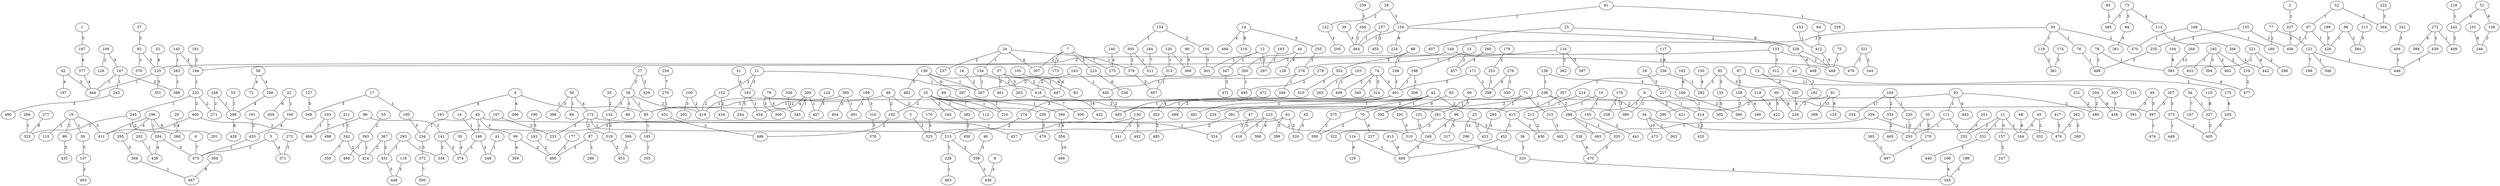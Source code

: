 graph MST {
    "1";
    "2";
    "3";
    "4";
    "5";
    "6";
    "7";
    "8";
    "9";
    "10";
    "11";
    "12";
    "13";
    "14";
    "15";
    "16";
    "17";
    "18";
    "19";
    "20";
    "21";
    "22";
    "23";
    "24";
    "25";
    "26";
    "27";
    "28";
    "29";
    "30";
    "31";
    "32";
    "33";
    "34";
    "35";
    "36";
    "37";
    "38";
    "39";
    "40";
    "41";
    "42";
    "43";
    "44";
    "45";
    "46";
    "47";
    "48";
    "49";
    "50";
    "51";
    "52";
    "53";
    "54";
    "55";
    "56";
    "57";
    "58";
    "59";
    "60";
    "61";
    "62";
    "63";
    "64";
    "65";
    "66";
    "67";
    "68";
    "69";
    "70";
    "71";
    "72";
    "73";
    "74";
    "75";
    "76";
    "77";
    "78";
    "79";
    "80";
    "81";
    "82";
    "83";
    "84";
    "85";
    "86";
    "87";
    "88";
    "89";
    "90";
    "91";
    "92";
    "93";
    "94";
    "95";
    "96";
    "97";
    "98";
    "99";
    "100";
    "101";
    "102";
    "103";
    "104";
    "105";
    "106";
    "107";
    "108";
    "109";
    "110";
    "111";
    "112";
    "113";
    "114";
    "115";
    "116";
    "117";
    "118";
    "119";
    "120";
    "121";
    "122";
    "123";
    "124";
    "125";
    "126";
    "127";
    "128";
    "129";
    "130";
    "131";
    "132";
    "133";
    "134";
    "135";
    "136";
    "137";
    "138";
    "139";
    "140";
    "141";
    "142";
    "143";
    "144";
    "145";
    "146";
    "147";
    "148";
    "149";
    "150";
    "151";
    "152";
    "153";
    "154";
    "155";
    "156";
    "157";
    "158";
    "159";
    "160";
    "161";
    "162";
    "163";
    "164";
    "165";
    "166";
    "167";
    "168";
    "169";
    "170";
    "171";
    "172";
    "173";
    "174";
    "175";
    "176";
    "177";
    "178";
    "179";
    "180";
    "181";
    "182";
    "183";
    "184";
    "185";
    "186";
    "187";
    "188";
    "189";
    "190";
    "191";
    "192";
    "193";
    "194";
    "195";
    "196";
    "197";
    "198";
    "199";
    "200";
    "201";
    "202";
    "203";
    "204";
    "205";
    "206";
    "207";
    "208";
    "209";
    "210";
    "211";
    "212";
    "213";
    "214";
    "215";
    "216";
    "217";
    "218";
    "219";
    "220";
    "221";
    "222";
    "223";
    "224";
    "225";
    "226";
    "227";
    "228";
    "229";
    "230";
    "231";
    "232";
    "233";
    "234";
    "235";
    "236";
    "237";
    "238";
    "239";
    "240";
    "241";
    "242";
    "243";
    "244";
    "245";
    "246";
    "247";
    "248";
    "249";
    "250";
    "251";
    "252";
    "253";
    "254";
    "255";
    "256";
    "257";
    "258";
    "259";
    "260";
    "261";
    "262";
    "263";
    "264";
    "265";
    "266";
    "267";
    "268";
    "269";
    "270";
    "271";
    "272";
    "273";
    "274";
    "275";
    "276";
    "277";
    "278";
    "279";
    "280";
    "281";
    "282";
    "283";
    "284";
    "285";
    "286";
    "287";
    "288";
    "289";
    "290";
    "291";
    "292";
    "293";
    "294";
    "295";
    "296";
    "297";
    "298";
    "299";
    "300";
    "301";
    "302";
    "303";
    "304";
    "305";
    "306";
    "307";
    "308";
    "309";
    "310";
    "311";
    "312";
    "313";
    "314";
    "315";
    "316";
    "317";
    "318";
    "319";
    "320";
    "321";
    "322";
    "323";
    "324";
    "325";
    "326";
    "327";
    "328";
    "329";
    "330";
    "331";
    "332";
    "333";
    "334";
    "335";
    "336";
    "337";
    "338";
    "339";
    "340";
    "341";
    "342";
    "343";
    "344";
    "345";
    "346";
    "347";
    "348";
    "349";
    "350";
    "351";
    "352";
    "353";
    "354";
    "355";
    "356";
    "357";
    "358";
    "359";
    "360";
    "361";
    "362";
    "363";
    "364";
    "365";
    "366";
    "367";
    "368";
    "369";
    "370";
    "371";
    "372";
    "373";
    "374";
    "375";
    "376";
    "377";
    "378";
    "379";
    "380";
    "381";
    "382";
    "383";
    "384";
    "385";
    "386";
    "387";
    "388";
    "389";
    "390";
    "391";
    "392";
    "393";
    "394";
    "395";
    "396";
    "397";
    "398";
    "399";
    "400";
    "401";
    "402";
    "403";
    "404";
    "405";
    "406";
    "407";
    "408";
    "409";
    "410";
    "411";
    "412";
    "413";
    "414";
    "415";
    "416";
    "417";
    "418";
    "419";
    "420";
    "421";
    "422";
    "423";
    "424";
    "425";
    "426";
    "427";
    "428";
    "429";
    "430";
    "431";
    "432";
    "433";
    "434";
    "435";
    "436";
    "437";
    "438";
    "439";
    "440";
    "441";
    "442";
    "443";
    "444";
    "445";
    "446";
    "447";
    "448";
    "449";
    "450";
    "451";
    "452";
    "453";
    "454";
    "455";
    "456";
    "457";
    "458";
    "459";
    "460";
    "461";
    "462";
    "463";
    "464";
    "465";
    "466";
    "467";
    "468";
    "469";
    "470";
    "471";
    "472";
    "473";
    "474";
    "475";
    "476";
    "477";
    "478";
    "479";
    "480";
    "481";
    "482";
    "483";
    "484";
    "485";
    "486";
    "487";
    "488";
    "489";
    "490";
    "491";
    "492";
    "493";
    "494";
    "495";
    "496";
    "497";
    "498";
    "499";
    "500";
    "2" -- "337" [label="1"];
    "4" -- "95" [label="1"];
    "5" -- "475" [label="1"];
    "9" -- "288" [label="1"];
    "9" -- "414" [label="1"];
    "10" -- "165" [label="1"];
    "10" -- "212" [label="1"];
    "11" -- "144" [label="1"];
    "11" -- "331" [label="1"];
    "12" -- "301" [label="1"];
    "12" -- "347" [label="1"];
    "15" -- "198" [label="1"];
    "16" -- "146" [label="1"];
    "17" -- "195" [label="1"];
    "19" -- "59" [label="1"];
    "19" -- "115" [label="1"];
    "21" -- "267" [label="1"];
    "22" -- "160" [label="1"];
    "24" -- "134" [label="1"];
    "24" -- "379" [label="1"];
    "25" -- "407" [label="1"];
    "33" -- "210" [label="1"];
    "33" -- "269" [label="1"];
    "33" -- "382" [label="1"];
    "34" -- "363" [label="1"];
    "35" -- "250" [label="1"];
    "36" -- "320" [label="1"];
    "37" -- "447" [label="1"];
    "38" -- "95" [label="1"];
    "40" -- "146" [label="1"];
    "40" -- "234" [label="1"];
    "40" -- "437" [label="1"];
    "41" -- "248" [label="1"];
    "42" -- "95" [label="1"];
    "42" -- "229" [label="1"];
    "42" -- "392" [label="1"];
    "42" -- "481" [label="1"];
    "44" -- "300" [label="1"];
    "48" -- "95" [label="1"];
    "50" -- "76" [label="1"];
    "50" -- "119" [label="1"];
    "52" -- "67" [label="1"];
    "53" -- "208" [label="1"];
    "54" -- "327" [label="1"];
    "56" -- "84" [label="1"];
    "67" -- "426" [label="1"];
    "67" -- "456" [label="1"];
    "71" -- "285" [label="1"];
    "71" -- "315" [label="1"];
    "71" -- "392" [label="1"];
    "75" -- "468" [label="1"];
    "76" -- "488" [label="1"];
    "77" -- "180" [label="1"];
    "78" -- "383" [label="1"];
    "81" -- "159" [label="1"];
    "81" -- "329" [label="1"];
    "85" -- "385" [label="1"];
    "86" -- "141" [label="1"];
    "86" -- "484" [label="1"];
    "87" -- "289" [label="1"];
    "87" -- "460" [label="1"];
    "92" -- "111" [label="1"];
    "93" -- "282" [label="1"];
    "95" -- "185" [label="1"];
    "98" -- "426" [label="1"];
    "103" -- "265" [label="1"];
    "103" -- "499" [label="1"];
    "108" -- "401" [label="1"];
    "111" -- "250" [label="1"];
    "116" -- "278" [label="1"];
    "120" -- "313" [label="1"];
    "121" -- "346" [label="1"];
    "130" -- "341" [label="1"];
    "133" -- "225" [label="1"];
    "134" -- "267" [label="1"];
    "138" -- "238" [label="1"];
    "139" -- "267" [label="1"];
    "143" -- "445" [label="1"];
    "145" -- "283" [label="1"];
    "146" -- "374" [label="1"];
    "147" -- "243" [label="1"];
    "147" -- "444" [label="1"];
    "148" -- "208" [label="1"];
    "153" -- "412" [label="1"];
    "154" -- "305" [label="1"];
    "159" -- "464" [label="1"];
    "163" -- "297" [label="1"];
    "164" -- "220" [label="1"];
    "168" -- "180" [label="1"];
    "168" -- "370" [label="1"];
    "172" -- "215" [label="1"];
    "172" -- "324" [label="1"];
    "176" -- "258" [label="1"];
    "183" -- "454" [label="1"];
    "185" -- "355" [label="1"];
    "186" -- "345" [label="1"];
    "192" -- "433" [label="1"];
    "194" -- "232" [label="1"];
    "196" -- "284" [label="1"];
    "198" -- "308" [label="1"];
    "198" -- "401" [label="1"];
    "199" -- "491" [label="1"];
    "202" -- "438" [label="1"];
    "203" -- "484" [label="1"];
    "209" -- "343" [label="1"];
    "209" -- "427" [label="1"];
    "211" -- "342" [label="1"];
    "214" -- "230" [label="1"];
    "215" -- "228" [label="1"];
    "216" -- "242" [label="1"];
    "217" -- "414" [label="1"];
    "221" -- "383" [label="1"];
    "225" -- "444" [label="1"];
    "228" -- "463" [label="1"];
    "232" -- "245" [label="1"];
    "238" -- "397" [label="1"];
    "239" -- "356" [label="1"];
    "245" -- "323" [label="1"];
    "253" -- "298" [label="1"];
    "256" -- "282" [label="1"];
    "256" -- "357" [label="1"];
    "257" -- "464" [label="1"];
    "264" -- "323" [label="1"];
    "270" -- "451" [label="1"];
    "272" -- "409" [label="1"];
    "272" -- "439" [label="1"];
    "276" -- "330" [label="1"];
    "278" -- "348" [label="1"];
    "283" -- "388" [label="1"];
    "288" -- "335" [label="1"];
    "288" -- "493" [label="1"];
    "293" -- "334" [label="1"];
    "293" -- "431" [label="1"];
    "300" -- "495" [label="1"];
    "303" -- "458" [label="1"];
    "305" -- "311" [label="1"];
    "310" -- "320" [label="1"];
    "313" -- "487" [label="1"];
    "328" -- "468" [label="1"];
    "339" -- "476" [label="1"];
    "339" -- "493" [label="1"];
    "357" -- "415" [label="1"];
    "365" -- "497" [label="1"];
    "369" -- "467" [label="1"];
    "373" -- "449" [label="1"];
    "393" -- "424" [label="1"];
    "393" -- "466" [label="1"];
    "395" -- "419" [label="1"];
    "395" -- "491" [label="1"];
    "397" -- "474" [label="1"];
    "401" -- "483" [label="1"];
    "406" -- "446" [label="1"];
    "420" -- "475" [label="1"];
    "439" -- "446" [label="1"];
    "472" -- "483" [label="1"];
    "3" -- "325" [label="2"];
    "7" -- "173" [label="2"];
    "7" -- "307" [label="2"];
    "9" -- "380" [label="2"];
    "9" -- "421" [label="2"];
    "11" -- "252" [label="2"];
    "12" -- "297" [label="2"];
    "13" -- "182" [label="2"];
    "15" -- "457" [label="2"];
    "18" -- "267" [label="2"];
    "19" -- "89" [label="2"];
    "20" -- "132" [label="2"];
    "21" -- "152" [label="2"];
    "23" -- "423" [label="2"];
    "24" -- "237" [label="2"];
    "26" -- "122" [label="2"];
    "27" -- "38" [label="2"];
    "27" -- "429" [label="2"];
    "33" -- "142" [label="2"];
    "33" -- "281" [label="2"];
    "34" -- "250" [label="2"];
    "35" -- "178" [label="2"];
    "38" -- "419" [label="2"];
    "42" -- "375" [label="2"];
    "42" -- "415" [label="2"];
    "43" -- "175" [label="2"];
    "45" -- "332" [label="2"];
    "48" -- "142" [label="2"];
    "48" -- "230" [label="2"];
    "50" -- "149" [label="2"];
    "50" -- "370" [label="2"];
    "52" -- "364" [label="2"];
    "55" -- "393" [label="2"];
    "61" -- "326" [label="2"];
    "69" -- "210" [label="2"];
    "70" -- "390" [label="2"];
    "73" -- "385" [label="2"];
    "74" -- "401" [label="2"];
    "74" -- "499" [label="2"];
    "77" -- "121" [label="2"];
    "88" -- "108" [label="2"];
    "91" -- "226" [label="2"];
    "92" -- "290" [label="2"];
    "92" -- "480" [label="2"];
    "97" -- "158" [label="2"];
    "98" -- "384" [label="2"];
    "99" -- "460" [label="2"];
    "100" -- "419" [label="2"];
    "109" -- "126" [label="2"];
    "111" -- "252" [label="2"];
    "113" -- "266" [label="2"];
    "116" -- "362" [label="2"];
    "119" -- "361" [label="2"];
    "121" -- "446" [label="2"];
    "122" -- "200" [label="2"];
    "123" -- "310" [label="2"];
    "123" -- "416" [label="2"];
    "130" -- "215" [label="2"];
    "130" -- "492" [label="2"];
    "133" -- "478" [label="2"];
    "134" -- "447" [label="2"];
    "136" -- "246" [label="2"];
    "137" -- "403" [label="2"];
    "139" -- "418" [label="2"];
    "141" -- "334" [label="2"];
    "141" -- "374" [label="2"];
    "142" -- "486" [label="2"];
    "143" -- "267" [label="2"];
    "145" -- "194" [label="2"];
    "147" -- "388" [label="2"];
    "148" -- "271" [label="2"];
    "149" -- "194" [label="2"];
    "149" -- "468" [label="2"];
    "152" -- "419" [label="2"];
    "152" -- "434" [label="2"];
    "155" -- "235" [label="2"];
    "155" -- "456" [label="2"];
    "157" -- "247" [label="2"];
    "159" -- "328" [label="2"];
    "161" -- "420" [label="2"];
    "164" -- "333" [label="2"];
    "165" -- "441" [label="2"];
    "166" -- "360" [label="2"];
    "171" -- "298" [label="2"];
    "172" -- "319" [label="2"];
    "174" -- "361" [label="2"];
    "177" -- "460" [label="2"];
    "178" -- "497" [label="2"];
    "181" -- "194" [label="2"];
    "192" -- "219" [label="2"];
    "192" -- "402" [label="2"];
    "193" -- "460" [label="2"];
    "204" -- "480" [label="2"];
    "212" -- "430" [label="2"];
    "214" -- "290" [label="2"];
    "219" -- "477" [label="2"];
    "220" -- "250" [label="2"];
    "221" -- "286" [label="2"];
    "222" -- "364" [label="2"];
    "231" -- "480" [label="2"];
    "232" -- "271" [label="2"];
    "232" -- "400" [label="2"];
    "235" -- "488" [label="2"];
    "238" -- "274" [label="2"];
    "238" -- "288" [label="2"];
    "238" -- "381" [label="2"];
    "242" -- "409" [label="2"];
    "245" -- "268" [label="2"];
    "255" -- "278" [label="2"];
    "257" -- "455" [label="2"];
    "262" -- "280" [label="2"];
    "262" -- "476" [label="2"];
    "274" -- "325" [label="2"];
    "279" -- "495" [label="2"];
    "281" -- "322" [label="2"];
    "281" -- "493" [label="2"];
    "300" -- "418" [label="2"];
    "305" -- "379" [label="2"];
    "319" -- "453" [label="2"];
    "321" -- "344" [label="2"];
    "321" -- "478" [label="2"];
    "327" -- "405" [label="2"];
    "333" -- "465" [label="2"];
    "337" -- "456" [label="2"];
    "342" -- "424" [label="2"];
    "347" -- "471" [label="2"];
    "353" -- "485" [label="2"];
    "356" -- "464" [label="2"];
    "358" -- "436" [label="2"];
    "367" -- "424" [label="2"];
    "367" -- "431" [label="2"];
    "373" -- "405" [label="2"];
    "375" -- "390" [label="2"];
    "379" -- "487" [label="2"];
    "381" -- "437" [label="2"];
    "382" -- "450" [label="2"];
    "395" -- "404" [label="2"];
    "396" -- "453" [label="2"];
    "400" -- "484" [label="2"];
    "401" -- "489" [label="2"];
    "414" -- "425" [label="2"];
    "415" -- "452" [label="2"];
    "417" -- "476" [label="2"];
    "445" -- "483" [label="2"];
    "451" -- "486" [label="2"];
    "1" -- "187" [label="3"];
    "7" -- "223" [label="3"];
    "11" -- "157" [label="3"];
    "14" -- "255" [label="3"];
    "17" -- "349" [label="3"];
    "19" -- "411" [label="3"];
    "21" -- "183" [label="3"];
    "26" -- "159" [label="3"];
    "33" -- "240" [label="3"];
    "37" -- "461" [label="3"];
    "38" -- "66" [label="3"];
    "38" -- "132" [label="3"];
    "39" -- "464" [label="3"];
    "40" -- "99" [label="3"];
    "45" -- "144" [label="3"];
    "46" -- "358" [label="3"];
    "47" -- "416" [label="3"];
    "49" -- "391" [label="3"];
    "49" -- "397" [label="3"];
    "56" -- "398" [label="3"];
    "57" -- "82" [label="3"];
    "61" -- "299" [label="3"];
    "61" -- "324" [label="3"];
    "62" -- "444" [label="3"];
    "64" -- "412" [label="3"];
    "65" -- "326" [label="3"];
    "73" -- "94" [label="3"];
    "74" -- "314" [label="3"];
    "74" -- "340" [label="3"];
    "78" -- "488" [label="3"];
    "79" -- "309" [label="3"];
    "82" -- "376" [label="3"];
    "88" -- "352" [label="3"];
    "89" -- "435" [label="3"];
    "93" -- "102" [label="3"];
    "93" -- "135" [label="3"];
    "100" -- "292" [label="3"];
    "107" -- "233" [label="3"];
    "114" -- "469" [label="3"];
    "120" -- "368" [label="3"];
    "123" -- "141" [label="3"];
    "132" -- "319" [label="3"];
    "133" -- "312" [label="3"];
    "138" -- "166" [label="3"];
    "146" -- "248" [label="3"];
    "154" -- "156" [label="3"];
    "156" -- "301" [label="3"];
    "158" -- "360" [label="3"];
    "170" -- "325" [label="3"];
    "171" -- "401" [label="3"];
    "172" -- "233" [label="3"];
    "176" -- "380" [label="3"];
    "179" -- "253" [label="3"];
    "189" -- "426" [label="3"];
    "192" -- "394" [label="3"];
    "196" -- "411" [label="3"];
    "199" -- "316" [label="3"];
    "207" -- "373" [label="3"];
    "207" -- "397" [label="3"];
    "213" -- "384" [label="3"];
    "215" -- "358" [label="3"];
    "225" -- "351" [label="3"];
    "234" -- "372" [label="3"];
    "241" -- "406" [label="3"];
    "243" -- "490" [label="3"];
    "249" -- "469" [label="3"];
    "251" -- "252" [label="3"];
    "266" -- "442" [label="3"];
    "273" -- "371" [label="3"];
    "278" -- "445" [label="3"];
    "284" -- "475" [label="3"];
    "285" -- "423" [label="3"];
    "291" -- "310" [label="3"];
    "295" -- "369" [label="3"];
    "315" -- "462" [label="3"];
    "316" -- "378" [label="3"];
    "331" -- "440" [label="3"];
    "335" -- "470" [label="3"];
    "352" -- "410" [label="3"];
    "400" -- "411" [label="3"];
    "412" -- "468" [label="3"];
    "415" -- "430" [label="3"];
    "452" -- "469" [label="3"];
    "4" -- "191" [label="4"];
    "4" -- "366" [label="4"];
    "5" -- "371" [label="4"];
    "8" -- "436" [label="4"];
    "13" -- "102" [label="4"];
    "14" -- "494" [label="4"];
    "24" -- "307" [label="4"];
    "29" -- "268" [label="4"];
    "30" -- "374" [label="4"];
    "31" -- "183" [label="4"];
    "32" -- "225" [label="4"];
    "51" -- "136" [label="4"];
    "51" -- "242" [label="4"];
    "56" -- "172" [label="4"];
    "58" -- "72" [label="4"];
    "58" -- "206" [label="4"];
    "62" -- "197" [label="4"];
    "73" -- "113" [label="4"];
    "92" -- "443" [label="4"];
    "96" -- "249" [label="4"];
    "99" -- "359" [label="4"];
    "102" -- "226" [label="4"];
    "105" -- "447" [label="4"];
    "106" -- "345" [label="4"];
    "109" -- "147" [label="4"];
    "114" -- "129" [label="4"];
    "140" -- "275" [label="4"];
    "150" -- "282" [label="4"];
    "158" -- "169" [label="4"];
    "160" -- "420" [label="4"];
    "196" -- "295" [label="4"];
    "206" -- "208" [label="4"];
    "209" -- "454" [label="4"];
    "221" -- "442" [label="4"];
    "260" -- "457" [label="4"];
    "269" -- "354" [label="4"];
    "272" -- "399" [label="4"];
    "276" -- "298" [label="4"];
    "284" -- "438" [label="4"];
    "314" -- "353" [label="4"];
    "320" -- "345" [label="4"];
    "328" -- "408" [label="4"];
    "338" -- "470" [label="4"];
    "377" -- "444" [label="4"];
    "383" -- "477" [label="4"];
    "28" -- "217" [label="5"];
    "37" -- "263" [label="5"];
    "59" -- "137" [label="5"];
    "60" -- "422" [label="5"];
    "79" -- "343" [label="5"];
    "80" -- "368" [label="5"];
    "82" -- "225" [label="5"];
    "94" -- "261" [label="5"];
    "96" -- "317" [label="5"];
    "116" -- "387" [label="5"];
    "118" -- "448" [label="5"];
    "124" -- "427" [label="5"];
    "127" -- "349" [label="5"];
    "131" -- "249" [label="5"];
    "135" -- "302" [label="5"];
    "139" -- "482" [label="5"];
    "183" -- "244" [label="5"];
    "190" -- "193" [label="5"];
    "195" -- "234" [label="5"];
    "205" -- "405" [label="5"];
    "230" -- "479" [label="5"];
    "431" -- "448" [label="5"];
    "22" -- "459" [label="6"];
    "25" -- "328" [label="6"];
    "37" -- "83" [label="6"];
    "60" -- "226" [label="6"];
    "70" -- "227" [label="6"];
    "123" -- "386" [label="6"];
    "139" -- "287" [label="6"];
    "159" -- "224" [label="6"];
    "162" -- "166" [label="6"];
    "175" -- "205" [label="6"];
    "187" -- "377" [label="6"];
    "204" -- "458" [label="6"];
    "223" -- "236" [label="6"];
    "413" -- "469" [label="6"];
    "6" -- "475" [label="7"];
    "7" -- "275" [label="7"];
    "33" -- "112" [label="7"];
    "54" -- "167" [label="7"];
    "90" -- "281" [label="7"];
    "121" -- "188" [label="7"];
    "184" -- "311" [label="7"];
    "203" -- "498" [label="7"];
    "259" -- "270" [label="7"];
    "287" -- "306" [label="7"];
    "342" -- "350" [label="7"];
    "372" -- "500" [label="7"];
    "14" -- "318" [label="8"];
    "44" -- "128" [label="8"];
    "91" -- "125" [label="8"];
    "101" -- "246" [label="8"];
    "104" -- "383" [label="8"];
    "110" -- "327" [label="8"];
    "117" -- "256" [label="8"];
    "196" -- "201" [label="8"];
    "208" -- "428" [label="8"];
    "218" -- "422" [label="8"];
    "277" -- "323" [label="8"];
    "304" -- "467" [label="8"];
    "63" -- "70" [label="9"];
    "68" -- "144" [label="9"];
    "34" -- "473" [label="10"];
    "354" -- "496" [label="10"];
    "97" -- "151" [label="11"];
    "23" -- "296" [label="12"];
    "336" -- "343" [label="12"];
    "91" -- "389" [label="13"];
    "294" -- "383" [label="13"];
    "418" -- "432" [label="16"];
    "164" -- "254" [label="17"];
}
